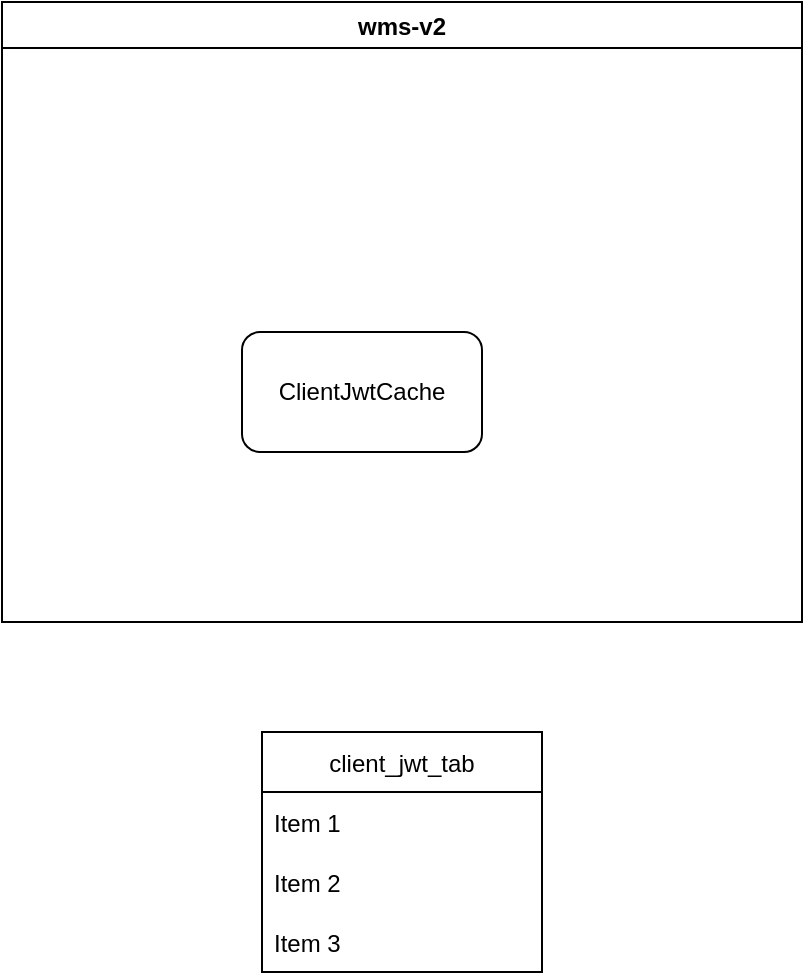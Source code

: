 <mxfile version="16.6.1" type="github">
  <diagram id="Y7qqf7zW7CD9g80kOgZn" name="Page-1">
    <mxGraphModel dx="1298" dy="834" grid="1" gridSize="10" guides="1" tooltips="1" connect="1" arrows="1" fold="1" page="1" pageScale="1" pageWidth="827" pageHeight="1169" math="0" shadow="0">
      <root>
        <mxCell id="0" />
        <mxCell id="1" parent="0" />
        <mxCell id="CugIGB6BrDYNaWaElfJB-1" value="wms-v2" style="swimlane;startSize=23;" vertex="1" parent="1">
          <mxGeometry x="80" y="275" width="400" height="310" as="geometry" />
        </mxCell>
        <mxCell id="CugIGB6BrDYNaWaElfJB-6" value="ClientJwtCache" style="rounded=1;whiteSpace=wrap;html=1;" vertex="1" parent="CugIGB6BrDYNaWaElfJB-1">
          <mxGeometry x="120" y="165" width="120" height="60" as="geometry" />
        </mxCell>
        <mxCell id="CugIGB6BrDYNaWaElfJB-2" value="client_jwt_tab" style="swimlane;fontStyle=0;childLayout=stackLayout;horizontal=1;startSize=30;horizontalStack=0;resizeParent=1;resizeParentMax=0;resizeLast=0;collapsible=1;marginBottom=0;" vertex="1" parent="1">
          <mxGeometry x="210" y="640" width="140" height="120" as="geometry" />
        </mxCell>
        <mxCell id="CugIGB6BrDYNaWaElfJB-3" value="Item 1" style="text;strokeColor=none;fillColor=none;align=left;verticalAlign=middle;spacingLeft=4;spacingRight=4;overflow=hidden;points=[[0,0.5],[1,0.5]];portConstraint=eastwest;rotatable=0;" vertex="1" parent="CugIGB6BrDYNaWaElfJB-2">
          <mxGeometry y="30" width="140" height="30" as="geometry" />
        </mxCell>
        <mxCell id="CugIGB6BrDYNaWaElfJB-4" value="Item 2" style="text;strokeColor=none;fillColor=none;align=left;verticalAlign=middle;spacingLeft=4;spacingRight=4;overflow=hidden;points=[[0,0.5],[1,0.5]];portConstraint=eastwest;rotatable=0;" vertex="1" parent="CugIGB6BrDYNaWaElfJB-2">
          <mxGeometry y="60" width="140" height="30" as="geometry" />
        </mxCell>
        <mxCell id="CugIGB6BrDYNaWaElfJB-5" value="Item 3" style="text;strokeColor=none;fillColor=none;align=left;verticalAlign=middle;spacingLeft=4;spacingRight=4;overflow=hidden;points=[[0,0.5],[1,0.5]];portConstraint=eastwest;rotatable=0;" vertex="1" parent="CugIGB6BrDYNaWaElfJB-2">
          <mxGeometry y="90" width="140" height="30" as="geometry" />
        </mxCell>
      </root>
    </mxGraphModel>
  </diagram>
</mxfile>
